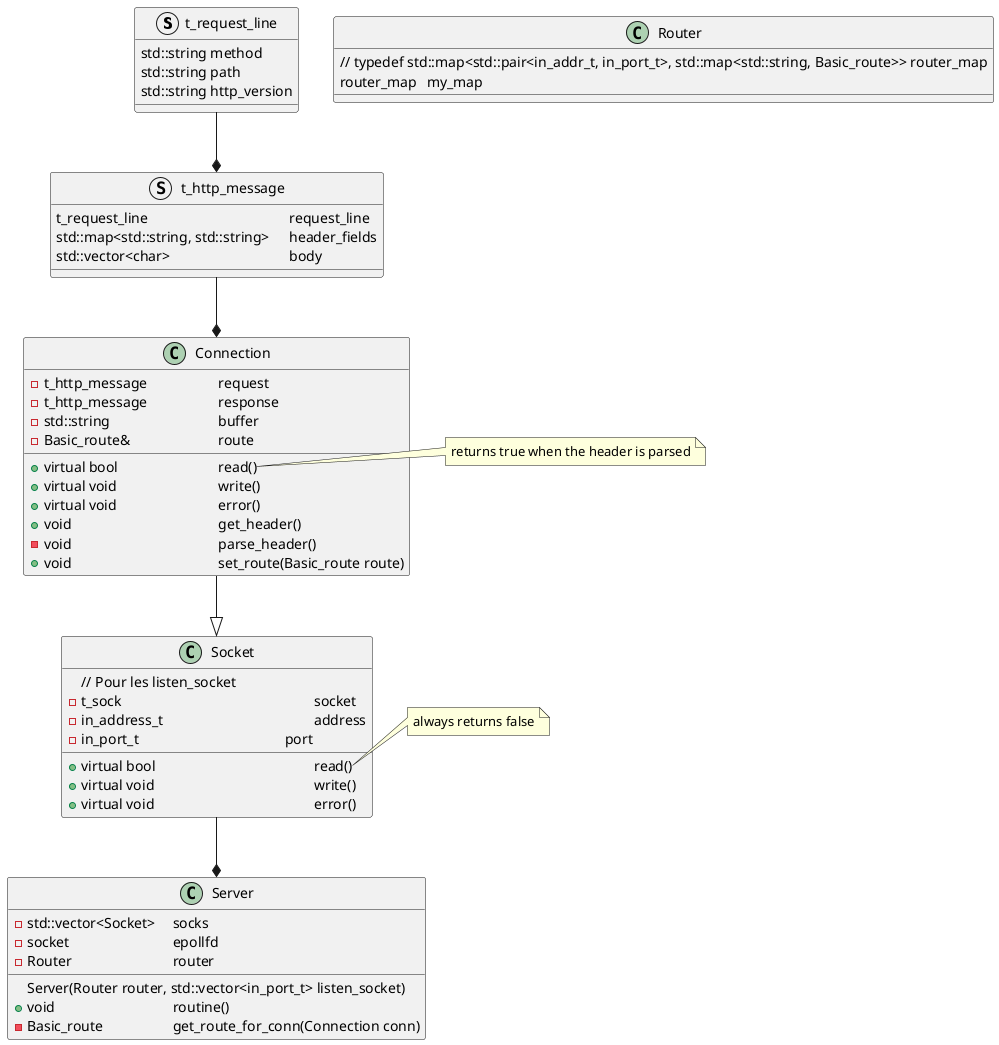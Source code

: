 @startuml
'note "typedef int t_sock" as N1

struct t_request_line {
std::string method
std::string path
std::string http_version
}

struct t_http_message {
t_request_line \t\t\t\t\trequest_line
std::map<std::string, std::string> \theader_fields
std::vector<char> \t\t\t\tbody
}

class Socket {
// Pour les listen_socket
-t_sock \t\t\t\t\t\t\tsocket
-in_address_t\t\t\t\t\t\taddress
-in_port_t\t\t\t\t\t\tport
+virtual bool \t\t\t\t\t\tread()
+virtual void \t\t\t\t\t\twrite()
+virtual void \t\t\t\t\t\terror()
}
note right of Socket::read
always returns false
endnote

Connection --|> Socket

class Connection {
-t_http_message\t\t\trequest
-t_http_message\t\t\tresponse
-std::string \t\t\t\tbuffer
-Basic_route&\t\t\t\troute
+virtual bool \t\t\t\tread()
+virtual void \t\t\t\twrite()
+virtual void \t\t\t\terror()
+void \t\t\t\t\tget_header()
-void \t\t\t\t\tparse_header()
+void \t\t\t\t\tset_route(Basic_route route)
}
note right of Connection::read
returns true when the header is parsed
endnote


Socket --* Server
class Server {
Server(Router router, std::vector<in_port_t> listen_socket)
-std::vector<Socket>\tsocks
-socket\t\t\t\tepollfd
-Router \t\t\t\trouter
+void\t\t\t\t\troutine()
-Basic_route\t\t\tget_route_for_conn(Connection conn)
}

class Router{
// typedef std::map<std::pair<in_addr_t, in_port_t>, std::map<std::string, Basic_route>> router_map
router_map \tmy_map

}

t_request_line --* t_http_message
t_http_message --* Connection
@enduml
